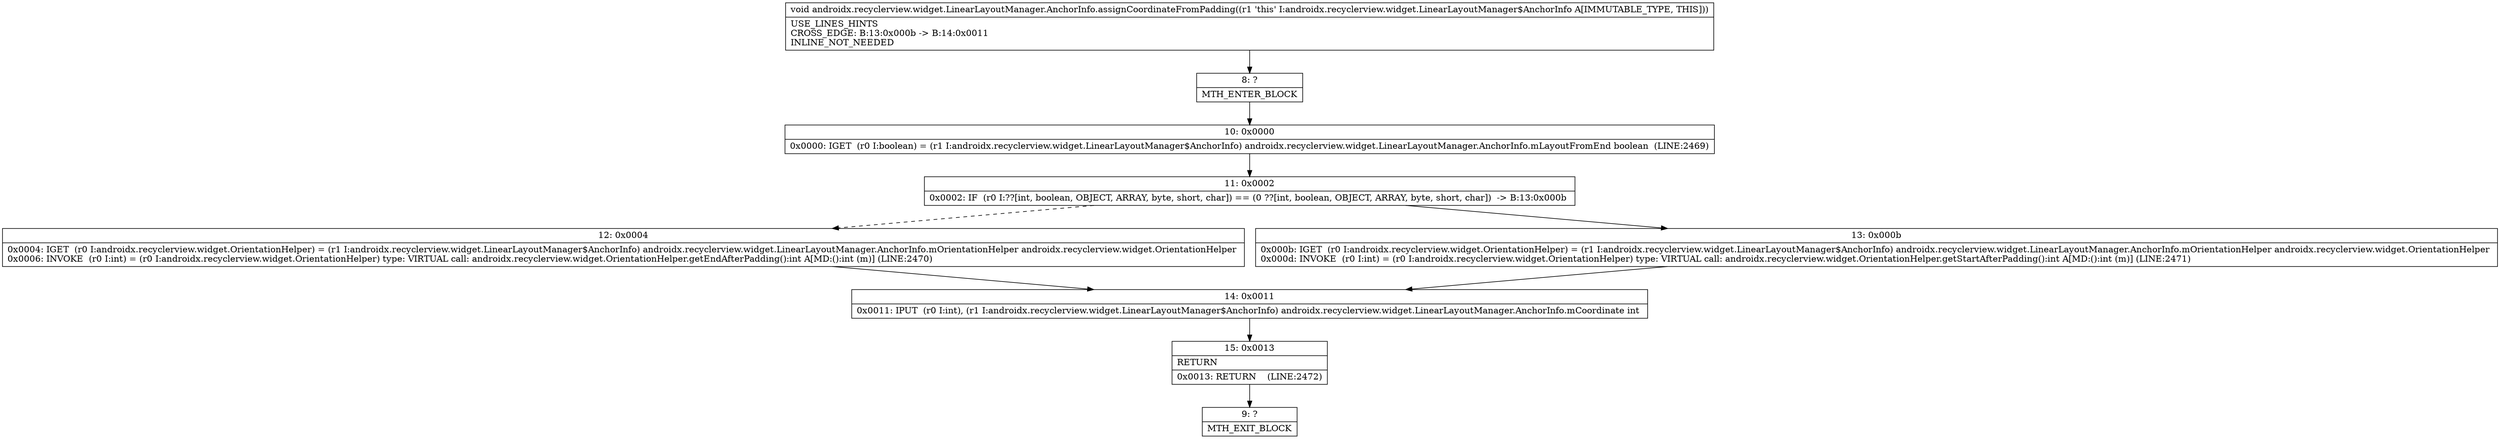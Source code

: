 digraph "CFG forandroidx.recyclerview.widget.LinearLayoutManager.AnchorInfo.assignCoordinateFromPadding()V" {
Node_8 [shape=record,label="{8\:\ ?|MTH_ENTER_BLOCK\l}"];
Node_10 [shape=record,label="{10\:\ 0x0000|0x0000: IGET  (r0 I:boolean) = (r1 I:androidx.recyclerview.widget.LinearLayoutManager$AnchorInfo) androidx.recyclerview.widget.LinearLayoutManager.AnchorInfo.mLayoutFromEnd boolean  (LINE:2469)\l}"];
Node_11 [shape=record,label="{11\:\ 0x0002|0x0002: IF  (r0 I:??[int, boolean, OBJECT, ARRAY, byte, short, char]) == (0 ??[int, boolean, OBJECT, ARRAY, byte, short, char])  \-\> B:13:0x000b \l}"];
Node_12 [shape=record,label="{12\:\ 0x0004|0x0004: IGET  (r0 I:androidx.recyclerview.widget.OrientationHelper) = (r1 I:androidx.recyclerview.widget.LinearLayoutManager$AnchorInfo) androidx.recyclerview.widget.LinearLayoutManager.AnchorInfo.mOrientationHelper androidx.recyclerview.widget.OrientationHelper \l0x0006: INVOKE  (r0 I:int) = (r0 I:androidx.recyclerview.widget.OrientationHelper) type: VIRTUAL call: androidx.recyclerview.widget.OrientationHelper.getEndAfterPadding():int A[MD:():int (m)] (LINE:2470)\l}"];
Node_14 [shape=record,label="{14\:\ 0x0011|0x0011: IPUT  (r0 I:int), (r1 I:androidx.recyclerview.widget.LinearLayoutManager$AnchorInfo) androidx.recyclerview.widget.LinearLayoutManager.AnchorInfo.mCoordinate int \l}"];
Node_15 [shape=record,label="{15\:\ 0x0013|RETURN\l|0x0013: RETURN    (LINE:2472)\l}"];
Node_9 [shape=record,label="{9\:\ ?|MTH_EXIT_BLOCK\l}"];
Node_13 [shape=record,label="{13\:\ 0x000b|0x000b: IGET  (r0 I:androidx.recyclerview.widget.OrientationHelper) = (r1 I:androidx.recyclerview.widget.LinearLayoutManager$AnchorInfo) androidx.recyclerview.widget.LinearLayoutManager.AnchorInfo.mOrientationHelper androidx.recyclerview.widget.OrientationHelper \l0x000d: INVOKE  (r0 I:int) = (r0 I:androidx.recyclerview.widget.OrientationHelper) type: VIRTUAL call: androidx.recyclerview.widget.OrientationHelper.getStartAfterPadding():int A[MD:():int (m)] (LINE:2471)\l}"];
MethodNode[shape=record,label="{void androidx.recyclerview.widget.LinearLayoutManager.AnchorInfo.assignCoordinateFromPadding((r1 'this' I:androidx.recyclerview.widget.LinearLayoutManager$AnchorInfo A[IMMUTABLE_TYPE, THIS]))  | USE_LINES_HINTS\lCROSS_EDGE: B:13:0x000b \-\> B:14:0x0011\lINLINE_NOT_NEEDED\l}"];
MethodNode -> Node_8;Node_8 -> Node_10;
Node_10 -> Node_11;
Node_11 -> Node_12[style=dashed];
Node_11 -> Node_13;
Node_12 -> Node_14;
Node_14 -> Node_15;
Node_15 -> Node_9;
Node_13 -> Node_14;
}

